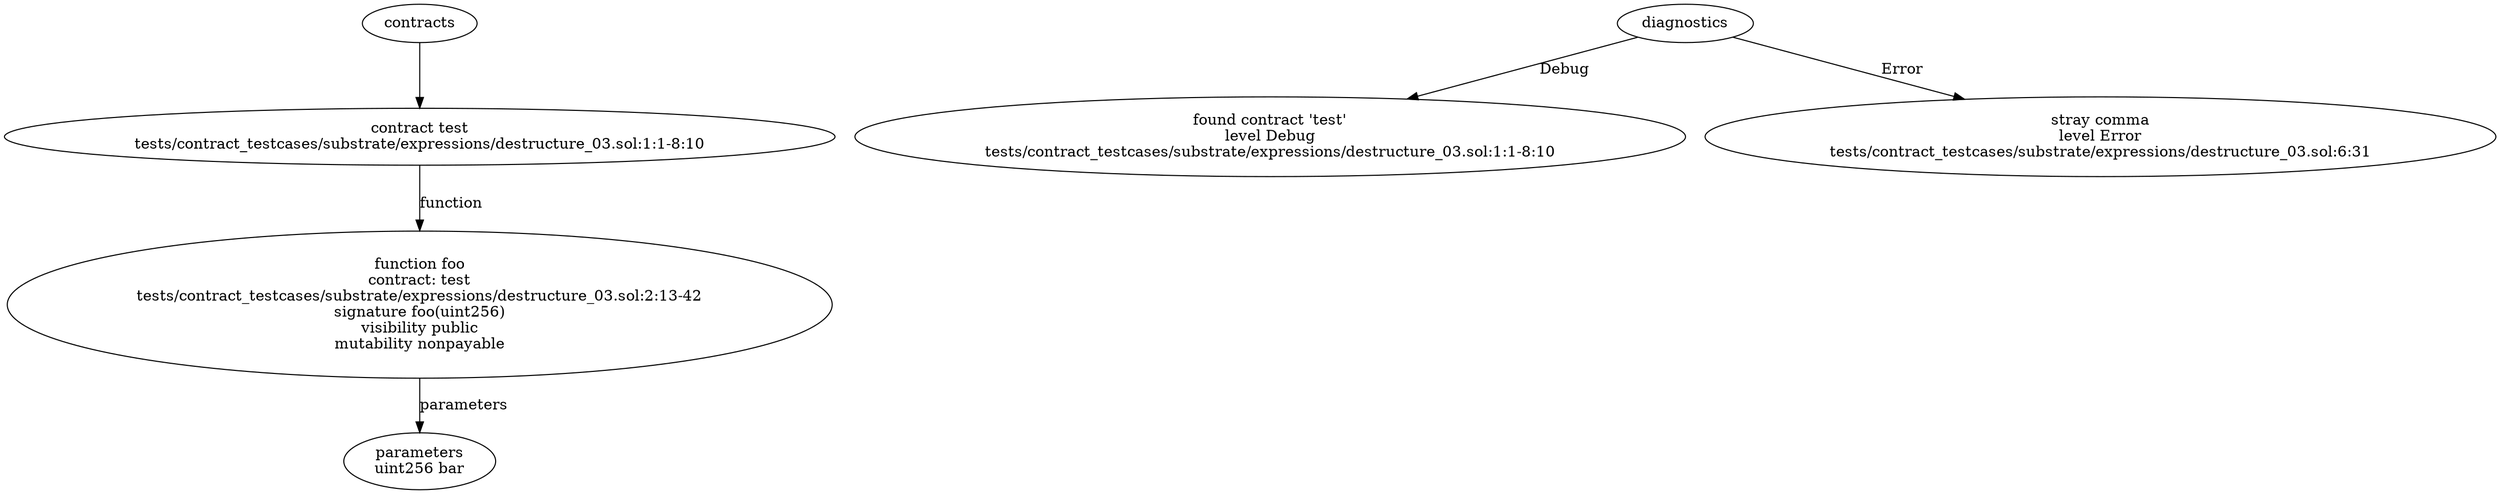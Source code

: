 strict digraph "tests/contract_testcases/substrate/expressions/destructure_03.sol" {
	contract [label="contract test\ntests/contract_testcases/substrate/expressions/destructure_03.sol:1:1-8:10"]
	foo [label="function foo\ncontract: test\ntests/contract_testcases/substrate/expressions/destructure_03.sol:2:13-42\nsignature foo(uint256)\nvisibility public\nmutability nonpayable"]
	parameters [label="parameters\nuint256 bar"]
	diagnostic [label="found contract 'test'\nlevel Debug\ntests/contract_testcases/substrate/expressions/destructure_03.sol:1:1-8:10"]
	diagnostic_6 [label="stray comma\nlevel Error\ntests/contract_testcases/substrate/expressions/destructure_03.sol:6:31"]
	contracts -> contract
	contract -> foo [label="function"]
	foo -> parameters [label="parameters"]
	diagnostics -> diagnostic [label="Debug"]
	diagnostics -> diagnostic_6 [label="Error"]
}
